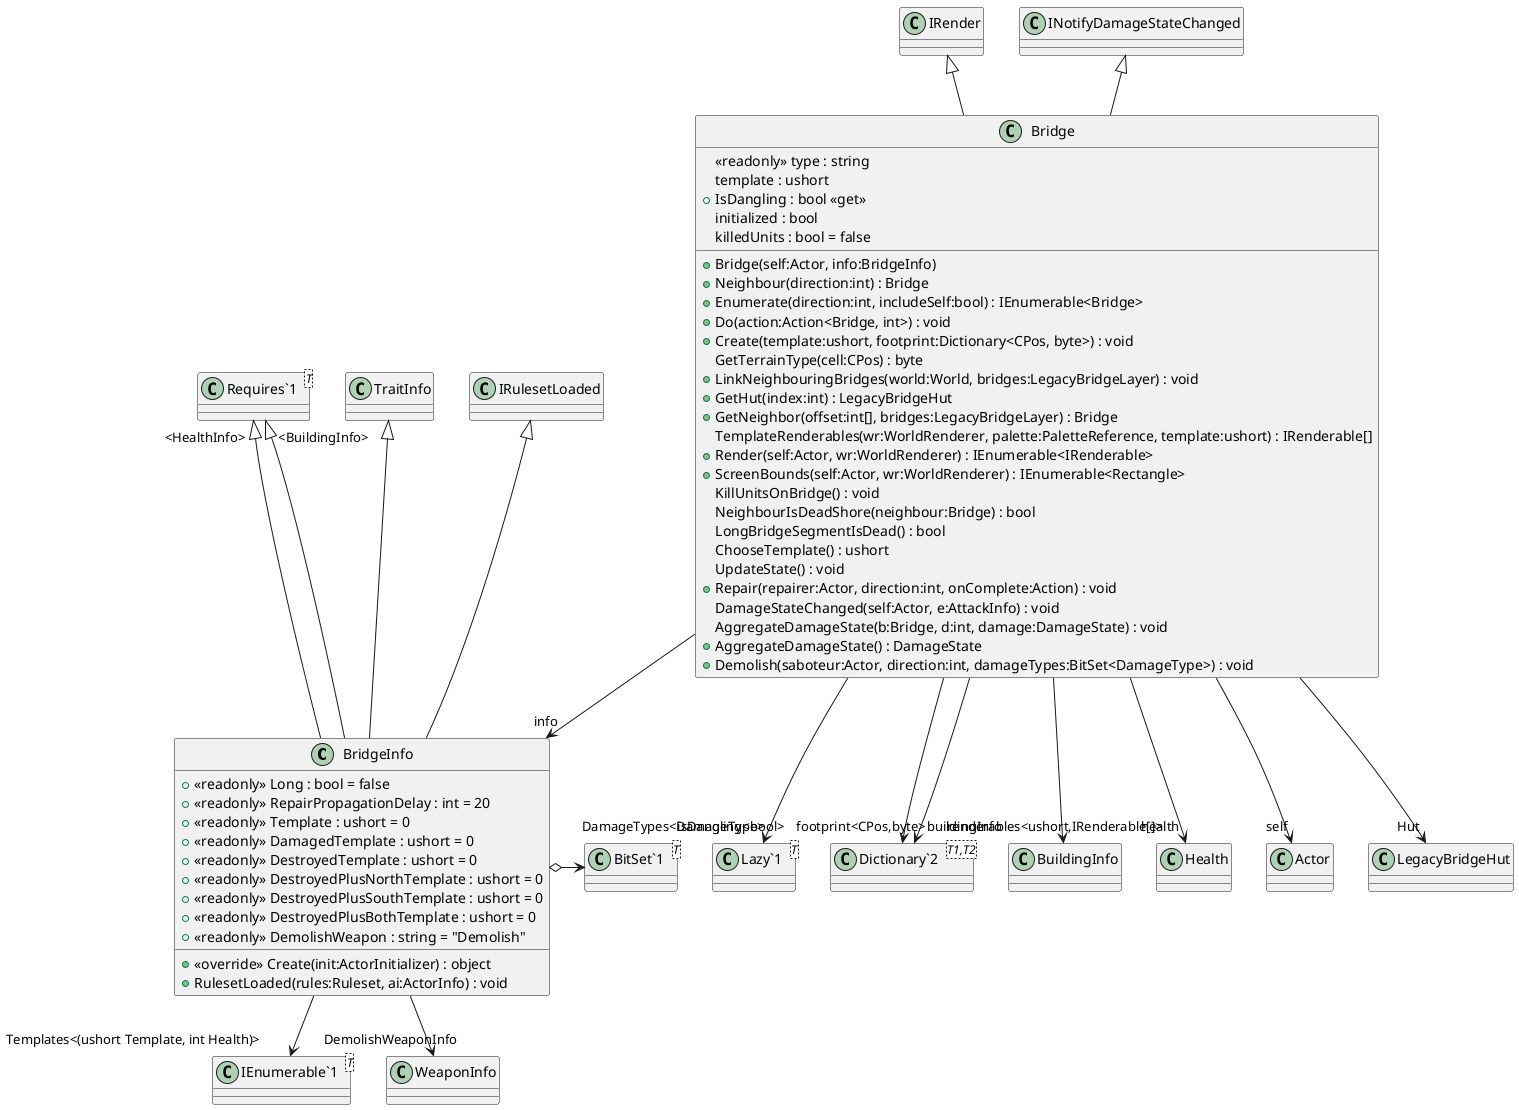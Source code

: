 @startuml
class BridgeInfo {
    + <<readonly>> Long : bool = false
    + <<readonly>> RepairPropagationDelay : int = 20
    + <<readonly>> Template : ushort = 0
    + <<readonly>> DamagedTemplate : ushort = 0
    + <<readonly>> DestroyedTemplate : ushort = 0
    + <<readonly>> DestroyedPlusNorthTemplate : ushort = 0
    + <<readonly>> DestroyedPlusSouthTemplate : ushort = 0
    + <<readonly>> DestroyedPlusBothTemplate : ushort = 0
    + <<readonly>> DemolishWeapon : string = "Demolish"
    + <<override>> Create(init:ActorInitializer) : object
    + RulesetLoaded(rules:Ruleset, ai:ActorInfo) : void
}
class Bridge {
    <<readonly>> type : string
    template : ushort
    + IsDangling : bool <<get>>
    + Bridge(self:Actor, info:BridgeInfo)
    + Neighbour(direction:int) : Bridge
    + Enumerate(direction:int, includeSelf:bool) : IEnumerable<Bridge>
    + Do(action:Action<Bridge, int>) : void
    + Create(template:ushort, footprint:Dictionary<CPos, byte>) : void
    GetTerrainType(cell:CPos) : byte
    + LinkNeighbouringBridges(world:World, bridges:LegacyBridgeLayer) : void
    + GetHut(index:int) : LegacyBridgeHut
    + GetNeighbor(offset:int[], bridges:LegacyBridgeLayer) : Bridge
    TemplateRenderables(wr:WorldRenderer, palette:PaletteReference, template:ushort) : IRenderable[]
    initialized : bool
    + Render(self:Actor, wr:WorldRenderer) : IEnumerable<IRenderable>
    + ScreenBounds(self:Actor, wr:WorldRenderer) : IEnumerable<Rectangle>
    KillUnitsOnBridge() : void
    NeighbourIsDeadShore(neighbour:Bridge) : bool
    LongBridgeSegmentIsDead() : bool
    ChooseTemplate() : ushort
    killedUnits : bool = false
    UpdateState() : void
    + Repair(repairer:Actor, direction:int, onComplete:Action) : void
    DamageStateChanged(self:Actor, e:AttackInfo) : void
    AggregateDamageState(b:Bridge, d:int, damage:DamageState) : void
    + AggregateDamageState() : DamageState
    + Demolish(saboteur:Actor, direction:int, damageTypes:BitSet<DamageType>) : void
}
class "Requires`1"<T> {
}
class "BitSet`1"<T> {
}
class "IEnumerable`1"<T> {
}
class "Lazy`1"<T> {
}
class "Dictionary`2"<T1,T2> {
}
TraitInfo <|-- BridgeInfo
IRulesetLoaded <|-- BridgeInfo
"Requires`1" "<HealthInfo>" <|-- BridgeInfo
"Requires`1" "<BuildingInfo>" <|-- BridgeInfo
BridgeInfo --> "DemolishWeaponInfo" WeaponInfo
BridgeInfo o-> "DamageTypes<DamageType>" "BitSet`1"
BridgeInfo --> "Templates<(ushort Template, int Health)>" "IEnumerable`1"
IRender <|-- Bridge
INotifyDamageStateChanged <|-- Bridge
Bridge --> "buildingInfo" BuildingInfo
Bridge --> "health" Health
Bridge --> "self" Actor
Bridge --> "info" BridgeInfo
Bridge --> "isDangling<bool>" "Lazy`1"
Bridge --> "footprint<CPos,byte>" "Dictionary`2"
Bridge --> "Hut" LegacyBridgeHut
Bridge --> "renderables<ushort,IRenderable[]>" "Dictionary`2"
@enduml
